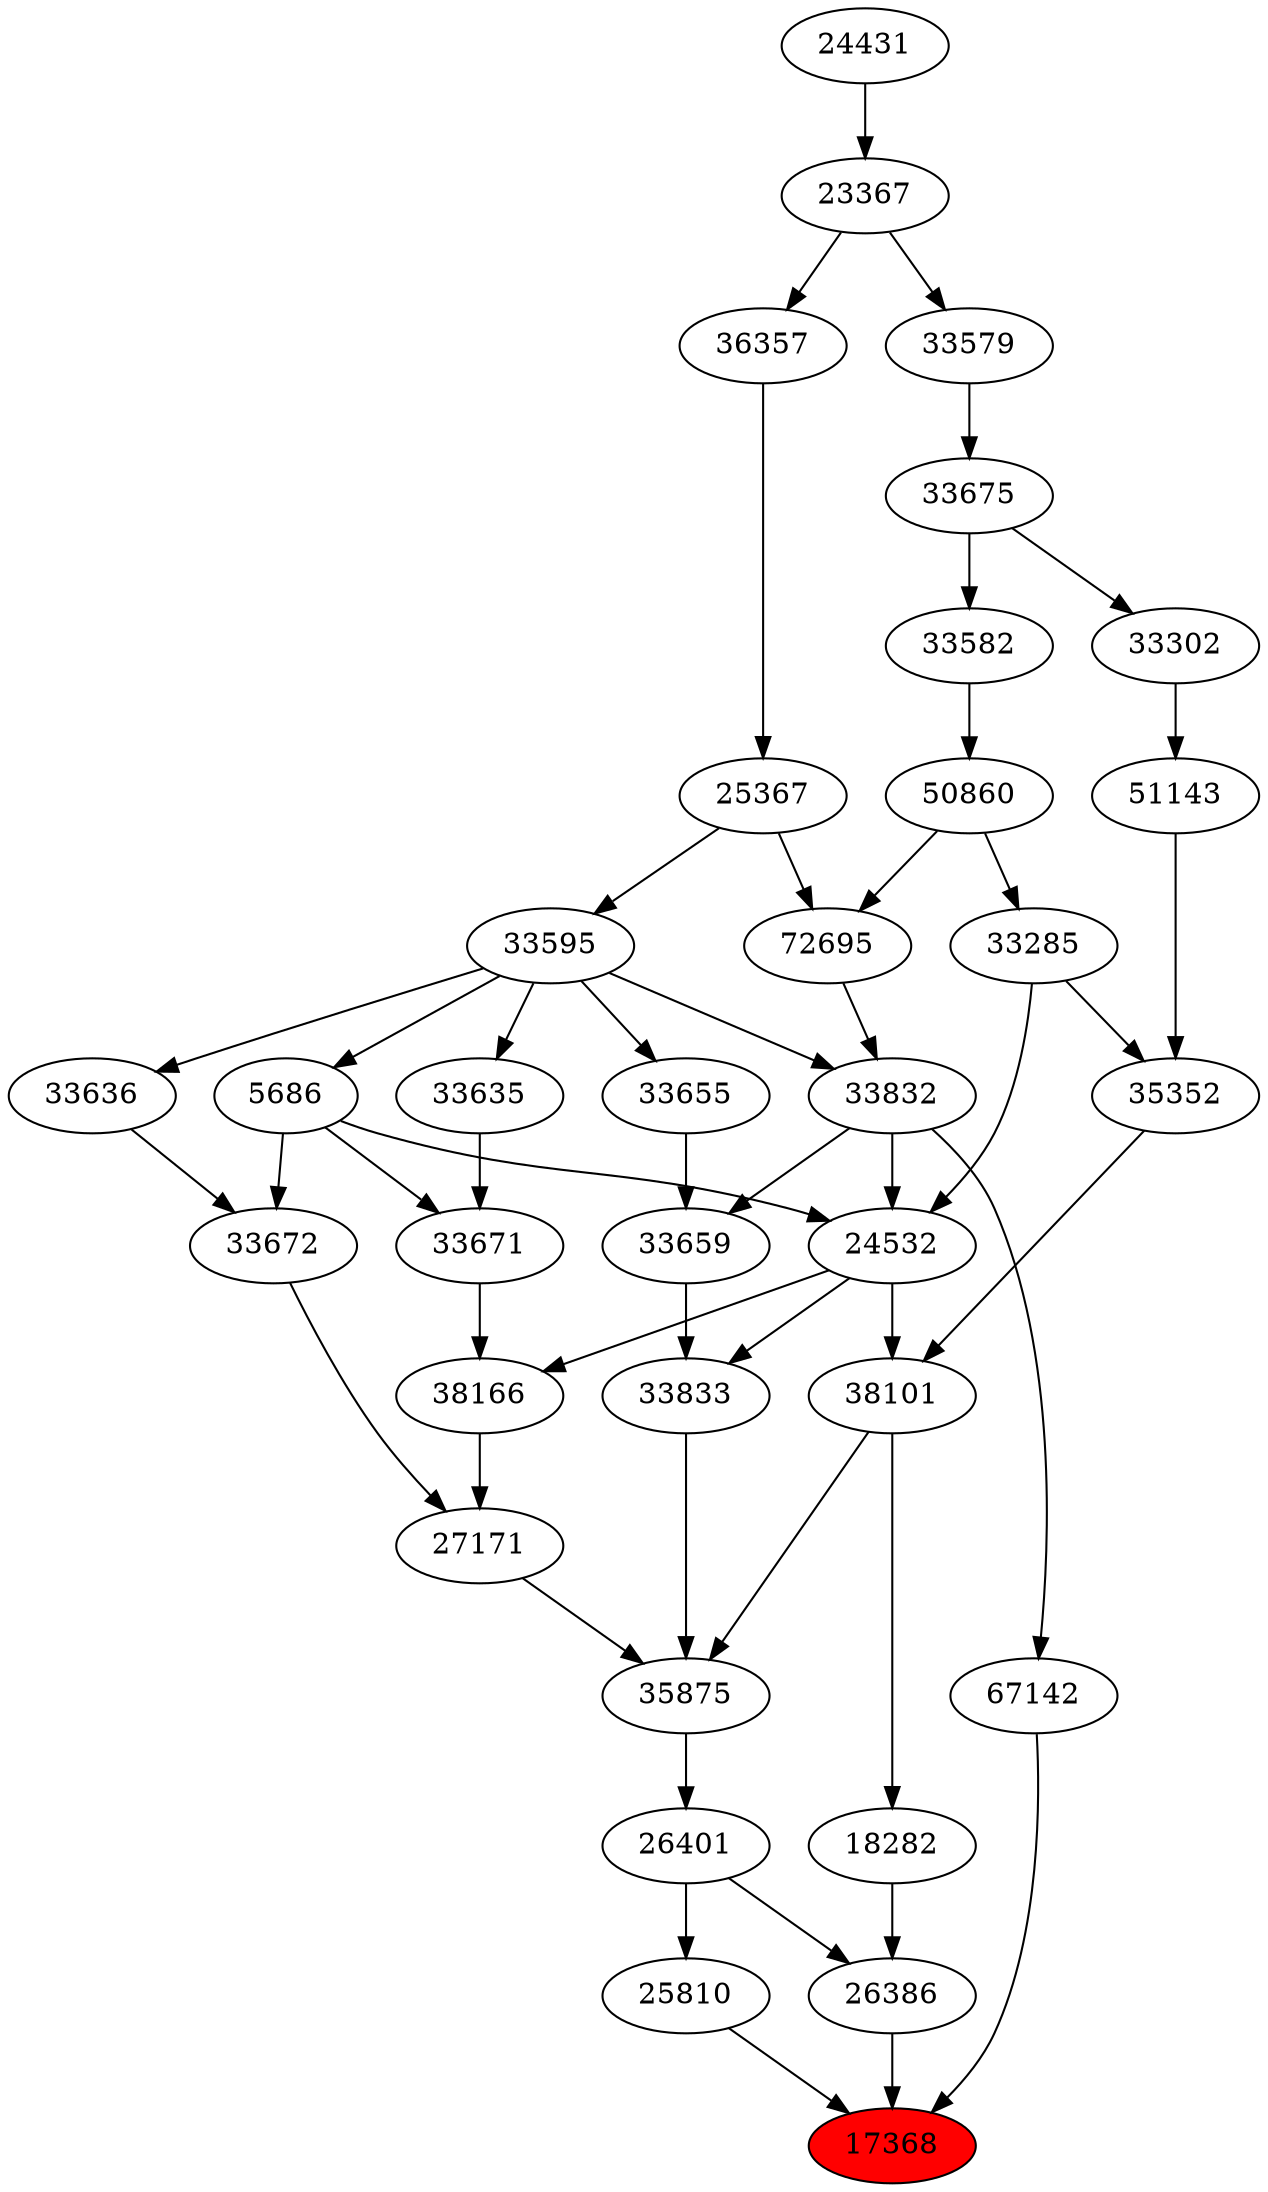 strict digraph{ 
17368 [label="17368" fillcolor=red style=filled]
25810 -> 17368
26386 -> 17368
67142 -> 17368
25810 [label="25810"]
26401 -> 25810
26386 [label="26386"]
26401 -> 26386
18282 -> 26386
67142 [label="67142"]
33832 -> 67142
26401 [label="26401"]
35875 -> 26401
18282 [label="18282"]
38101 -> 18282
33832 [label="33832"]
72695 -> 33832
33595 -> 33832
35875 [label="35875"]
27171 -> 35875
38101 -> 35875
33833 -> 35875
38101 [label="38101"]
24532 -> 38101
35352 -> 38101
72695 [label="72695"]
50860 -> 72695
25367 -> 72695
33595 [label="33595"]
25367 -> 33595
27171 [label="27171"]
33672 -> 27171
38166 -> 27171
33833 [label="33833"]
33659 -> 33833
24532 -> 33833
24532 [label="24532"]
33285 -> 24532
5686 -> 24532
33832 -> 24532
35352 [label="35352"]
33285 -> 35352
51143 -> 35352
50860 [label="50860"]
33582 -> 50860
25367 [label="25367"]
36357 -> 25367
33672 [label="33672"]
33636 -> 33672
5686 -> 33672
38166 [label="38166"]
24532 -> 38166
33671 -> 38166
33659 [label="33659"]
33655 -> 33659
33832 -> 33659
33285 [label="33285"]
50860 -> 33285
5686 [label="5686"]
33595 -> 5686
51143 [label="51143"]
33302 -> 51143
33582 [label="33582"]
33675 -> 33582
36357 [label="36357"]
23367 -> 36357
33636 [label="33636"]
33595 -> 33636
33671 [label="33671"]
5686 -> 33671
33635 -> 33671
33655 [label="33655"]
33595 -> 33655
33302 [label="33302"]
33675 -> 33302
33675 [label="33675"]
33579 -> 33675
23367 [label="23367"]
24431 -> 23367
33635 [label="33635"]
33595 -> 33635
33579 [label="33579"]
23367 -> 33579
24431 [label="24431"]
}